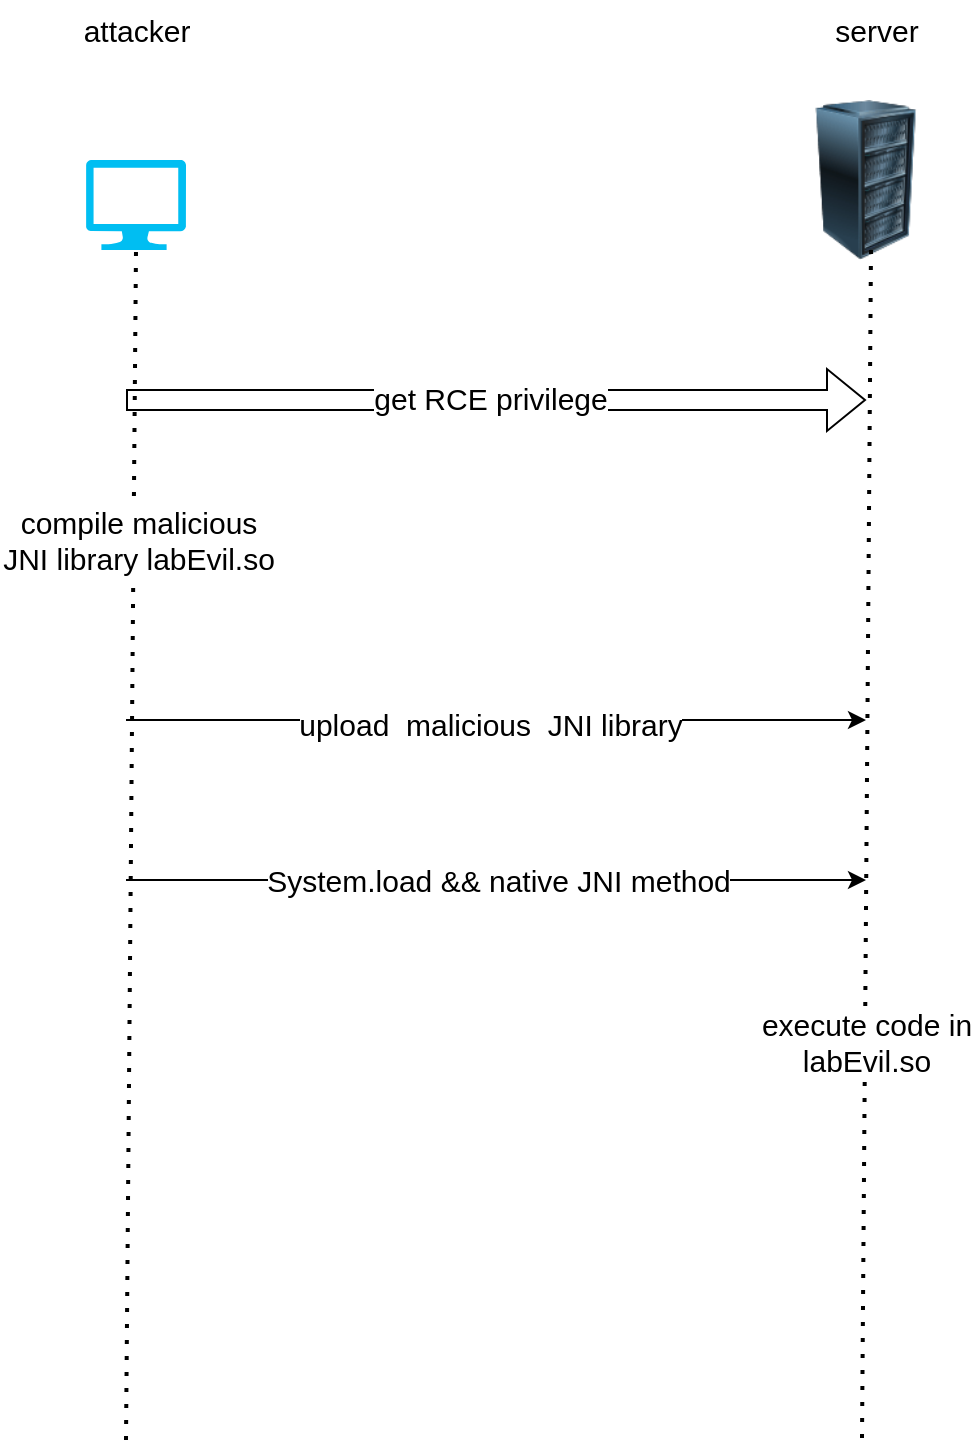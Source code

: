 <mxfile version="22.1.3" type="github">
  <diagram name="Page-1" id="_Xgtk4nZSMRK2YnKVQfe">
    <mxGraphModel dx="1562" dy="822" grid="1" gridSize="10" guides="1" tooltips="1" connect="1" arrows="1" fold="1" page="1" pageScale="1" pageWidth="2339" pageHeight="3300" math="0" shadow="0">
      <root>
        <mxCell id="0" />
        <mxCell id="1" parent="0" />
        <mxCell id="7b_6rp1LaQrdvrSjYge6-1" value="" style="verticalLabelPosition=bottom;html=1;verticalAlign=top;align=center;strokeColor=none;fillColor=#00BEF2;shape=mxgraph.azure.computer;pointerEvents=1;" vertex="1" parent="1">
          <mxGeometry x="360" y="240" width="50" height="45" as="geometry" />
        </mxCell>
        <mxCell id="7b_6rp1LaQrdvrSjYge6-2" value="" style="image;html=1;image=img/lib/clip_art/computers/Server_Rack_128x128.png" vertex="1" parent="1">
          <mxGeometry x="710" y="210" width="80" height="80" as="geometry" />
        </mxCell>
        <mxCell id="7b_6rp1LaQrdvrSjYge6-4" value="" style="endArrow=none;dashed=1;html=1;dashPattern=1 3;strokeWidth=2;rounded=0;entryX=0.5;entryY=1;entryDx=0;entryDy=0;entryPerimeter=0;" edge="1" parent="1" target="7b_6rp1LaQrdvrSjYge6-1">
          <mxGeometry width="50" height="50" relative="1" as="geometry">
            <mxPoint x="380" y="880" as="sourcePoint" />
            <mxPoint x="820" y="500" as="targetPoint" />
          </mxGeometry>
        </mxCell>
        <mxCell id="7b_6rp1LaQrdvrSjYge6-8" value="&lt;font style=&quot;font-size: 15px;&quot;&gt;compile malicious &lt;br&gt;JNI library labEvil.so&lt;/font&gt;" style="edgeLabel;html=1;align=center;verticalAlign=middle;resizable=0;points=[];" vertex="1" connectable="0" parent="7b_6rp1LaQrdvrSjYge6-4">
          <mxGeometry x="0.745" y="4" relative="1" as="geometry">
            <mxPoint x="5" y="69" as="offset" />
          </mxGeometry>
        </mxCell>
        <mxCell id="7b_6rp1LaQrdvrSjYge6-5" value="" style="endArrow=none;dashed=1;html=1;dashPattern=1 3;strokeWidth=2;rounded=0;entryX=0.5;entryY=1;entryDx=0;entryDy=0;entryPerimeter=0;" edge="1" parent="1">
          <mxGeometry width="50" height="50" relative="1" as="geometry">
            <mxPoint x="748" y="879" as="sourcePoint" />
            <mxPoint x="752.5" y="284" as="targetPoint" />
          </mxGeometry>
        </mxCell>
        <mxCell id="7b_6rp1LaQrdvrSjYge6-14" value="&lt;font style=&quot;font-size: 15px;&quot;&gt;execute code in&lt;br&gt;labEvil.so&lt;/font&gt;" style="edgeLabel;html=1;align=center;verticalAlign=middle;resizable=0;points=[];" vertex="1" connectable="0" parent="7b_6rp1LaQrdvrSjYge6-5">
          <mxGeometry x="-0.332" relative="1" as="geometry">
            <mxPoint as="offset" />
          </mxGeometry>
        </mxCell>
        <mxCell id="7b_6rp1LaQrdvrSjYge6-6" value="" style="endArrow=classic;html=1;rounded=0;" edge="1" parent="1">
          <mxGeometry width="50" height="50" relative="1" as="geometry">
            <mxPoint x="380" y="520" as="sourcePoint" />
            <mxPoint x="750" y="520" as="targetPoint" />
          </mxGeometry>
        </mxCell>
        <mxCell id="7b_6rp1LaQrdvrSjYge6-7" value="&lt;font style=&quot;font-size: 15px;&quot;&gt;upload&amp;nbsp;&amp;nbsp;malicious&amp;nbsp; JNI library&lt;/font&gt;" style="edgeLabel;html=1;align=center;verticalAlign=middle;resizable=0;points=[];" vertex="1" connectable="0" parent="7b_6rp1LaQrdvrSjYge6-6">
          <mxGeometry x="-0.018" y="-2" relative="1" as="geometry">
            <mxPoint as="offset" />
          </mxGeometry>
        </mxCell>
        <mxCell id="7b_6rp1LaQrdvrSjYge6-10" value="" style="shape=flexArrow;endArrow=classic;html=1;rounded=0;" edge="1" parent="1">
          <mxGeometry width="50" height="50" relative="1" as="geometry">
            <mxPoint x="380" y="360" as="sourcePoint" />
            <mxPoint x="750" y="360" as="targetPoint" />
          </mxGeometry>
        </mxCell>
        <mxCell id="7b_6rp1LaQrdvrSjYge6-11" value="&lt;font style=&quot;font-size: 15px;&quot;&gt;get RCE privilege&lt;/font&gt;" style="edgeLabel;html=1;align=center;verticalAlign=middle;resizable=0;points=[];" vertex="1" connectable="0" parent="7b_6rp1LaQrdvrSjYge6-10">
          <mxGeometry x="-0.017" y="1" relative="1" as="geometry">
            <mxPoint as="offset" />
          </mxGeometry>
        </mxCell>
        <mxCell id="7b_6rp1LaQrdvrSjYge6-12" value="" style="endArrow=classic;html=1;rounded=0;" edge="1" parent="1">
          <mxGeometry width="50" height="50" relative="1" as="geometry">
            <mxPoint x="380" y="600" as="sourcePoint" />
            <mxPoint x="750" y="600" as="targetPoint" />
          </mxGeometry>
        </mxCell>
        <mxCell id="7b_6rp1LaQrdvrSjYge6-13" value="&lt;font style=&quot;font-size: 15px;&quot;&gt;System.load &amp;amp;&amp;amp; native JNI method&lt;/font&gt;" style="edgeLabel;html=1;align=center;verticalAlign=middle;resizable=0;points=[];" vertex="1" connectable="0" parent="7b_6rp1LaQrdvrSjYge6-12">
          <mxGeometry x="0.004" relative="1" as="geometry">
            <mxPoint as="offset" />
          </mxGeometry>
        </mxCell>
        <mxCell id="7b_6rp1LaQrdvrSjYge6-15" value="&lt;font style=&quot;font-size: 15px;&quot;&gt;attacker&lt;/font&gt;" style="text;html=1;align=center;verticalAlign=middle;resizable=0;points=[];autosize=1;strokeColor=none;fillColor=none;" vertex="1" parent="1">
          <mxGeometry x="350" y="160" width="70" height="30" as="geometry" />
        </mxCell>
        <mxCell id="7b_6rp1LaQrdvrSjYge6-16" value="&lt;span style=&quot;font-size: 15px;&quot;&gt;server&lt;/span&gt;" style="text;html=1;align=center;verticalAlign=middle;resizable=0;points=[];autosize=1;strokeColor=none;fillColor=none;" vertex="1" parent="1">
          <mxGeometry x="725" y="160" width="60" height="30" as="geometry" />
        </mxCell>
      </root>
    </mxGraphModel>
  </diagram>
</mxfile>
